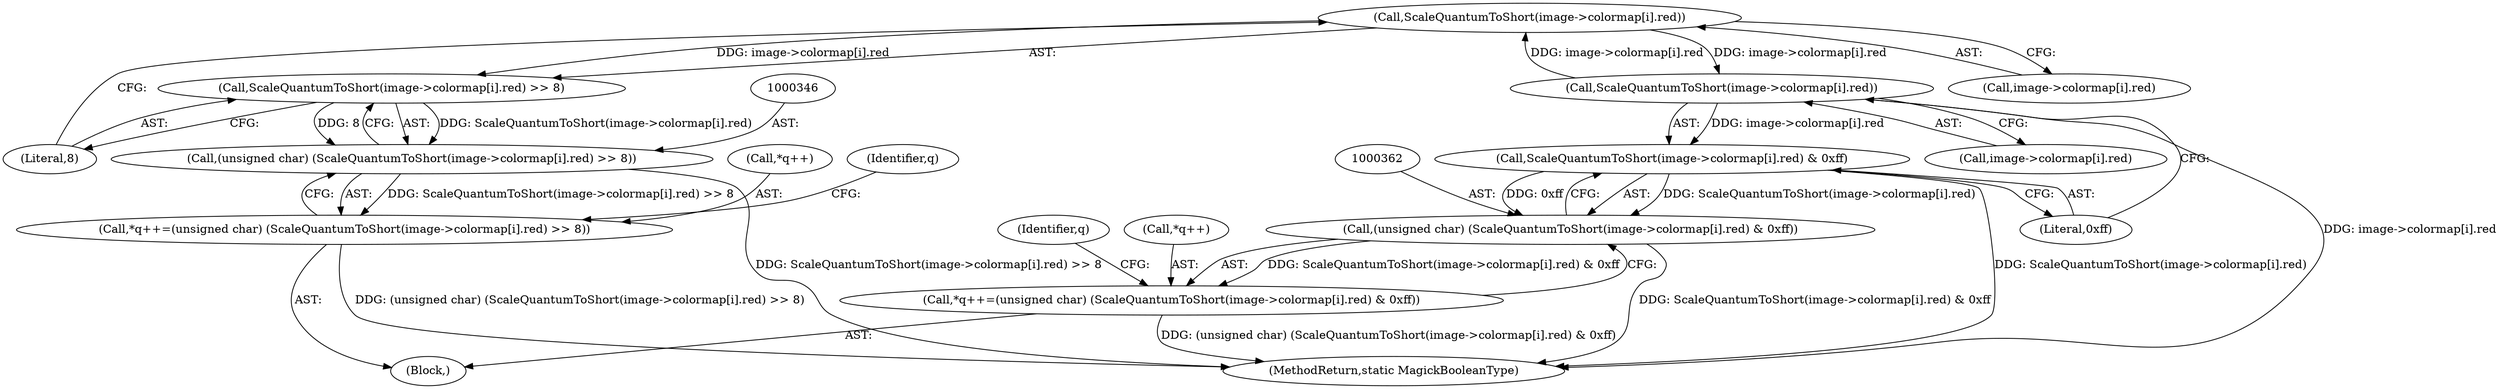 digraph "0_ImageMagick_10b3823a7619ed22d42764733eb052c4159bc8c1@pointer" {
"1000348" [label="(Call,ScaleQuantumToShort(image->colormap[i].red))"];
"1000364" [label="(Call,ScaleQuantumToShort(image->colormap[i].red))"];
"1000348" [label="(Call,ScaleQuantumToShort(image->colormap[i].red))"];
"1000347" [label="(Call,ScaleQuantumToShort(image->colormap[i].red) >> 8)"];
"1000345" [label="(Call,(unsigned char) (ScaleQuantumToShort(image->colormap[i].red) >> 8))"];
"1000341" [label="(Call,*q++=(unsigned char) (ScaleQuantumToShort(image->colormap[i].red) >> 8))"];
"1000363" [label="(Call,ScaleQuantumToShort(image->colormap[i].red) & 0xff)"];
"1000361" [label="(Call,(unsigned char) (ScaleQuantumToShort(image->colormap[i].red) & 0xff))"];
"1000357" [label="(Call,*q++=(unsigned char) (ScaleQuantumToShort(image->colormap[i].red) & 0xff))"];
"1000376" [label="(Identifier,q)"];
"1000361" [label="(Call,(unsigned char) (ScaleQuantumToShort(image->colormap[i].red) & 0xff))"];
"1000357" [label="(Call,*q++=(unsigned char) (ScaleQuantumToShort(image->colormap[i].red) & 0xff))"];
"1000356" [label="(Literal,8)"];
"1000347" [label="(Call,ScaleQuantumToShort(image->colormap[i].red) >> 8)"];
"1000345" [label="(Call,(unsigned char) (ScaleQuantumToShort(image->colormap[i].red) >> 8))"];
"1000341" [label="(Call,*q++=(unsigned char) (ScaleQuantumToShort(image->colormap[i].red) >> 8))"];
"1000360" [label="(Identifier,q)"];
"1000372" [label="(Literal,0xff)"];
"1000358" [label="(Call,*q++)"];
"1000340" [label="(Block,)"];
"1000349" [label="(Call,image->colormap[i].red)"];
"1000363" [label="(Call,ScaleQuantumToShort(image->colormap[i].red) & 0xff)"];
"1000365" [label="(Call,image->colormap[i].red)"];
"1000561" [label="(MethodReturn,static MagickBooleanType)"];
"1000348" [label="(Call,ScaleQuantumToShort(image->colormap[i].red))"];
"1000364" [label="(Call,ScaleQuantumToShort(image->colormap[i].red))"];
"1000342" [label="(Call,*q++)"];
"1000348" -> "1000347"  [label="AST: "];
"1000348" -> "1000349"  [label="CFG: "];
"1000349" -> "1000348"  [label="AST: "];
"1000356" -> "1000348"  [label="CFG: "];
"1000348" -> "1000347"  [label="DDG: image->colormap[i].red"];
"1000364" -> "1000348"  [label="DDG: image->colormap[i].red"];
"1000348" -> "1000364"  [label="DDG: image->colormap[i].red"];
"1000364" -> "1000363"  [label="AST: "];
"1000364" -> "1000365"  [label="CFG: "];
"1000365" -> "1000364"  [label="AST: "];
"1000372" -> "1000364"  [label="CFG: "];
"1000364" -> "1000561"  [label="DDG: image->colormap[i].red"];
"1000364" -> "1000363"  [label="DDG: image->colormap[i].red"];
"1000347" -> "1000345"  [label="AST: "];
"1000347" -> "1000356"  [label="CFG: "];
"1000356" -> "1000347"  [label="AST: "];
"1000345" -> "1000347"  [label="CFG: "];
"1000347" -> "1000345"  [label="DDG: ScaleQuantumToShort(image->colormap[i].red)"];
"1000347" -> "1000345"  [label="DDG: 8"];
"1000345" -> "1000341"  [label="AST: "];
"1000346" -> "1000345"  [label="AST: "];
"1000341" -> "1000345"  [label="CFG: "];
"1000345" -> "1000561"  [label="DDG: ScaleQuantumToShort(image->colormap[i].red) >> 8"];
"1000345" -> "1000341"  [label="DDG: ScaleQuantumToShort(image->colormap[i].red) >> 8"];
"1000341" -> "1000340"  [label="AST: "];
"1000342" -> "1000341"  [label="AST: "];
"1000360" -> "1000341"  [label="CFG: "];
"1000341" -> "1000561"  [label="DDG: (unsigned char) (ScaleQuantumToShort(image->colormap[i].red) >> 8)"];
"1000363" -> "1000361"  [label="AST: "];
"1000363" -> "1000372"  [label="CFG: "];
"1000372" -> "1000363"  [label="AST: "];
"1000361" -> "1000363"  [label="CFG: "];
"1000363" -> "1000561"  [label="DDG: ScaleQuantumToShort(image->colormap[i].red)"];
"1000363" -> "1000361"  [label="DDG: ScaleQuantumToShort(image->colormap[i].red)"];
"1000363" -> "1000361"  [label="DDG: 0xff"];
"1000361" -> "1000357"  [label="AST: "];
"1000362" -> "1000361"  [label="AST: "];
"1000357" -> "1000361"  [label="CFG: "];
"1000361" -> "1000561"  [label="DDG: ScaleQuantumToShort(image->colormap[i].red) & 0xff"];
"1000361" -> "1000357"  [label="DDG: ScaleQuantumToShort(image->colormap[i].red) & 0xff"];
"1000357" -> "1000340"  [label="AST: "];
"1000358" -> "1000357"  [label="AST: "];
"1000376" -> "1000357"  [label="CFG: "];
"1000357" -> "1000561"  [label="DDG: (unsigned char) (ScaleQuantumToShort(image->colormap[i].red) & 0xff)"];
}
